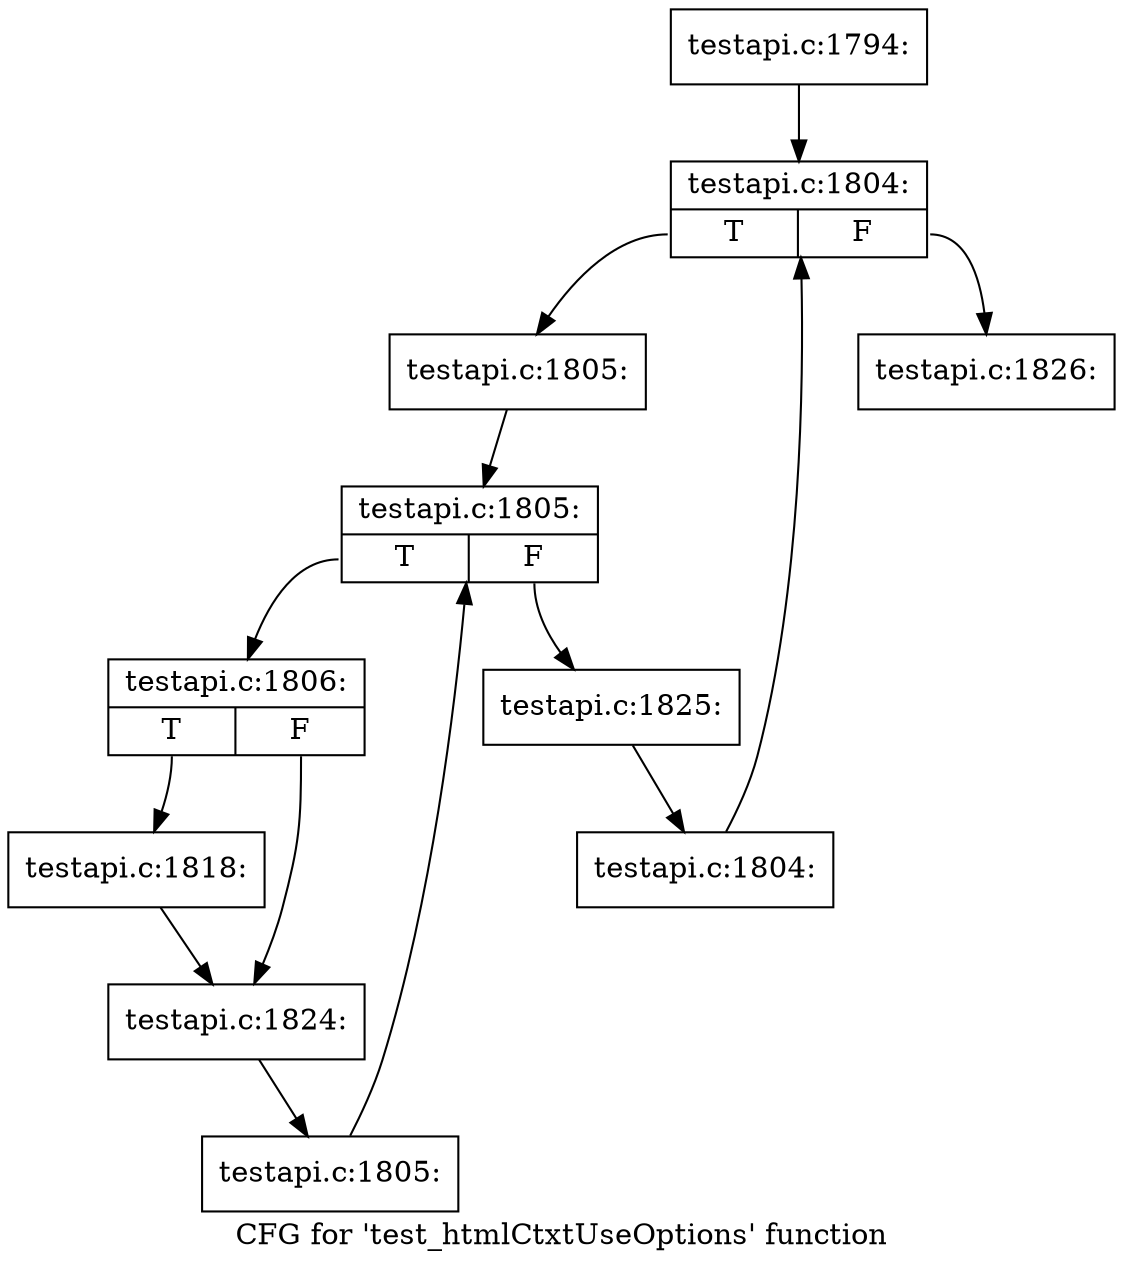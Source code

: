 digraph "CFG for 'test_htmlCtxtUseOptions' function" {
	label="CFG for 'test_htmlCtxtUseOptions' function";

	Node0x40d9220 [shape=record,label="{testapi.c:1794:}"];
	Node0x40d9220 -> Node0x40e8380;
	Node0x40e8380 [shape=record,label="{testapi.c:1804:|{<s0>T|<s1>F}}"];
	Node0x40e8380:s0 -> Node0x40e8660;
	Node0x40e8380:s1 -> Node0x40e81e0;
	Node0x40e8660 [shape=record,label="{testapi.c:1805:}"];
	Node0x40e8660 -> Node0x40e8a50;
	Node0x40e8a50 [shape=record,label="{testapi.c:1805:|{<s0>T|<s1>F}}"];
	Node0x40e8a50:s0 -> Node0x40e8cd0;
	Node0x40e8a50:s1 -> Node0x40e8930;
	Node0x40e8cd0 [shape=record,label="{testapi.c:1806:|{<s0>T|<s1>F}}"];
	Node0x40e8cd0:s0 -> Node0x40e9e20;
	Node0x40e8cd0:s1 -> Node0x40ea7e0;
	Node0x40e9e20 [shape=record,label="{testapi.c:1818:}"];
	Node0x40e9e20 -> Node0x40ea7e0;
	Node0x40ea7e0 [shape=record,label="{testapi.c:1824:}"];
	Node0x40ea7e0 -> Node0x40e8c40;
	Node0x40e8c40 [shape=record,label="{testapi.c:1805:}"];
	Node0x40e8c40 -> Node0x40e8a50;
	Node0x40e8930 [shape=record,label="{testapi.c:1825:}"];
	Node0x40e8930 -> Node0x40e85d0;
	Node0x40e85d0 [shape=record,label="{testapi.c:1804:}"];
	Node0x40e85d0 -> Node0x40e8380;
	Node0x40e81e0 [shape=record,label="{testapi.c:1826:}"];
}
